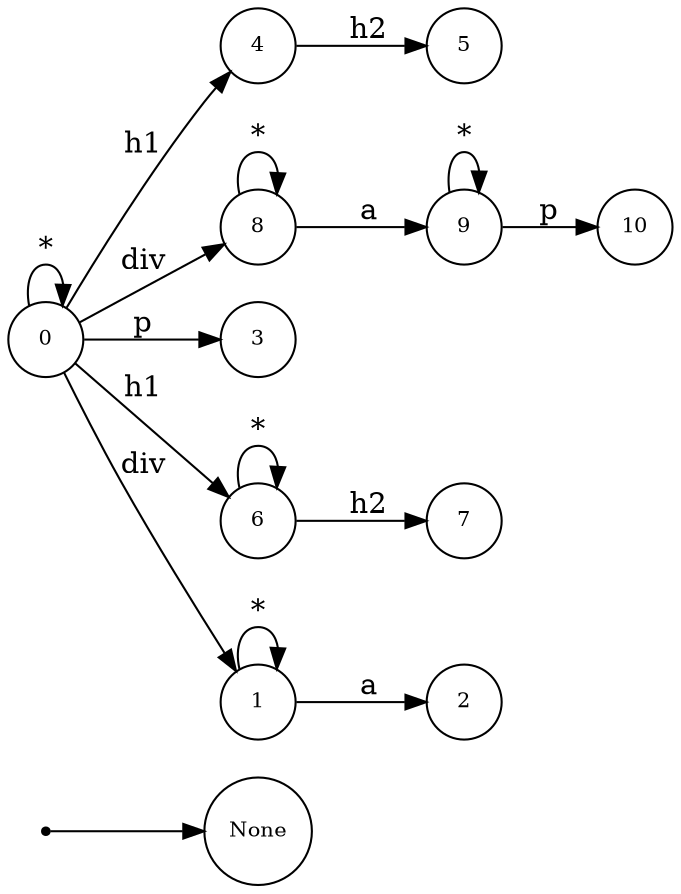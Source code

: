digraph NFA {
  rankdir=LR;
  node [shape=circle, fontsize=10];
  __start [shape=point, label=""];
  __start -> None;
  4 [label="4"];
  7 [label="7"];
  9 [label="9"];
  8 [label="8"];
  3 [label="3"];
  5 [label="5"];
  10 [label="10"];
  0 [label="0"];
  6 [label="6"];
  2 [label="2"];
  1 [label="1"];
  { node [shape=doublecircle]; 2 3 5 7 10 }
  0 -> 0 [label="*"];
  0 -> 1 [label="div"];
  1 -> 1 [label="*"];
  1 -> 2 [label="a"];
  0 -> 3 [label="p"];
  0 -> 4 [label="h1"];
  4 -> 5 [label="h2"];
  0 -> 6 [label="h1"];
  6 -> 6 [label="*"];
  6 -> 7 [label="h2"];
  0 -> 8 [label="div"];
  8 -> 8 [label="*"];
  8 -> 9 [label="a"];
  9 -> 9 [label="*"];
  9 -> 10 [label="p"];
}
